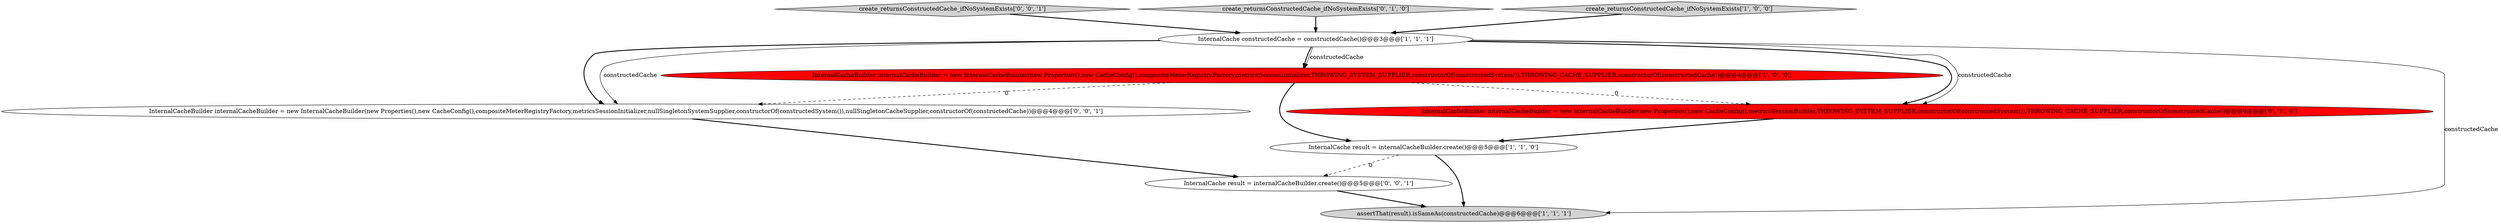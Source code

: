 digraph {
8 [style = filled, label = "create_returnsConstructedCache_ifNoSystemExists['0', '0', '1']", fillcolor = lightgray, shape = diamond image = "AAA0AAABBB3BBB"];
9 [style = filled, label = "InternalCacheBuilder internalCacheBuilder = new InternalCacheBuilder(new Properties(),new CacheConfig(),compositeMeterRegistryFactory,metricsSessionInitializer,nullSingletonSystemSupplier,constructorOf(constructedSystem()),nullSingletonCacheSupplier,constructorOf(constructedCache))@@@4@@@['0', '0', '1']", fillcolor = white, shape = ellipse image = "AAA0AAABBB3BBB"];
3 [style = filled, label = "InternalCache constructedCache = constructedCache()@@@3@@@['1', '1', '1']", fillcolor = white, shape = ellipse image = "AAA0AAABBB1BBB"];
7 [style = filled, label = "InternalCache result = internalCacheBuilder.create()@@@5@@@['0', '0', '1']", fillcolor = white, shape = ellipse image = "AAA0AAABBB3BBB"];
5 [style = filled, label = "create_returnsConstructedCache_ifNoSystemExists['0', '1', '0']", fillcolor = lightgray, shape = diamond image = "AAA0AAABBB2BBB"];
2 [style = filled, label = "InternalCacheBuilder internalCacheBuilder = new InternalCacheBuilder(new Properties(),new CacheConfig(),compositeMeterRegistryFactory,metricsSessionInitializer,THROWING_SYSTEM_SUPPLIER,constructorOf(constructedSystem()),THROWING_CACHE_SUPPLIER,constructorOf(constructedCache))@@@4@@@['1', '0', '0']", fillcolor = red, shape = ellipse image = "AAA1AAABBB1BBB"];
0 [style = filled, label = "assertThat(result).isSameAs(constructedCache)@@@6@@@['1', '1', '1']", fillcolor = lightgray, shape = ellipse image = "AAA0AAABBB1BBB"];
1 [style = filled, label = "create_returnsConstructedCache_ifNoSystemExists['1', '0', '0']", fillcolor = lightgray, shape = diamond image = "AAA0AAABBB1BBB"];
6 [style = filled, label = "InternalCacheBuilder internalCacheBuilder = new InternalCacheBuilder(new Properties(),new CacheConfig(),metricsSessionBuilder,THROWING_SYSTEM_SUPPLIER,constructorOf(constructedSystem()),THROWING_CACHE_SUPPLIER,constructorOf(constructedCache))@@@4@@@['0', '1', '0']", fillcolor = red, shape = ellipse image = "AAA1AAABBB2BBB"];
4 [style = filled, label = "InternalCache result = internalCacheBuilder.create()@@@5@@@['1', '1', '0']", fillcolor = white, shape = ellipse image = "AAA0AAABBB1BBB"];
1->3 [style = bold, label=""];
5->3 [style = bold, label=""];
3->9 [style = bold, label=""];
6->4 [style = bold, label=""];
3->6 [style = bold, label=""];
7->0 [style = bold, label=""];
3->6 [style = solid, label="constructedCache"];
3->2 [style = solid, label="constructedCache"];
3->2 [style = bold, label=""];
9->7 [style = bold, label=""];
3->9 [style = solid, label="constructedCache"];
2->9 [style = dashed, label="0"];
2->4 [style = bold, label=""];
4->7 [style = dashed, label="0"];
3->0 [style = solid, label="constructedCache"];
4->0 [style = bold, label=""];
8->3 [style = bold, label=""];
2->6 [style = dashed, label="0"];
}
